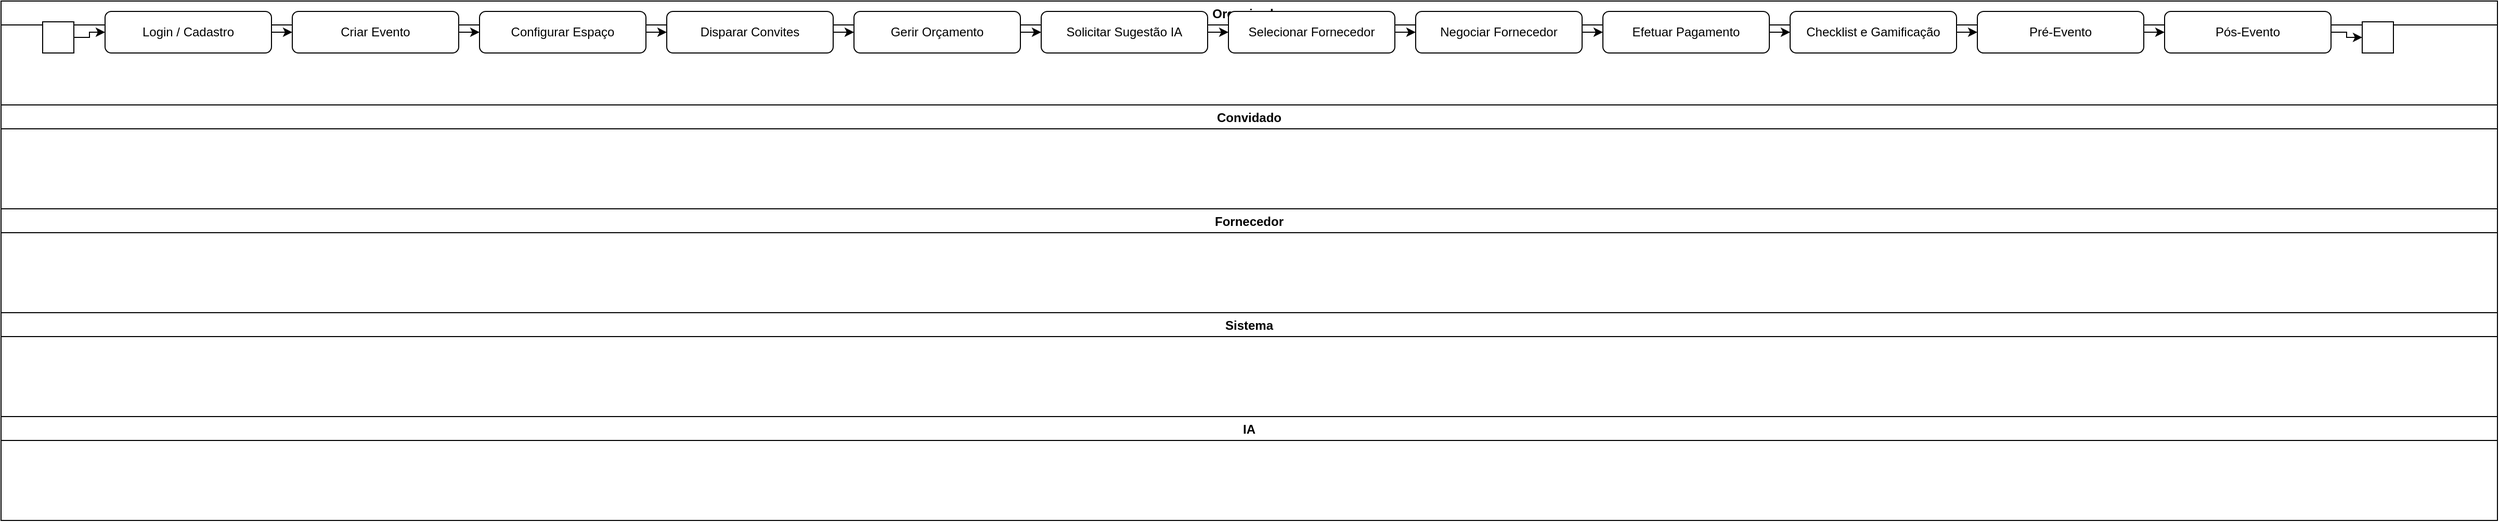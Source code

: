 
<mxfile>
  <diagram name="OrganizacaoEventoBPMN" id="0">
    <mxGraphModel dx="2400" dy="1000" grid="1" gridSize="10" guides="1" tooltips="1" connect="1" arrows="1" fold="1"
      page="1" pageScale="1" pageWidth="850" pageHeight="1100" math="0" shadow="0">
      <root>
        <mxCell id="0"/>
        <mxCell id="1" parent="0"/>
        
    <mxCell id="pool1" value="Organizador" style="swimlane" vertex="1" parent="1">
      <mxGeometry x="0" y="0" width="2400" height="100" as="geometry"/>
    </mxCell>
    
    <mxCell id="pool2" value="Convidado" style="swimlane" vertex="1" parent="1">
      <mxGeometry x="0" y="100" width="2400" height="100" as="geometry"/>
    </mxCell>
    
    <mxCell id="pool3" value="Fornecedor" style="swimlane" vertex="1" parent="1">
      <mxGeometry x="0" y="200" width="2400" height="100" as="geometry"/>
    </mxCell>
    
    <mxCell id="pool4" value="Sistema" style="swimlane" vertex="1" parent="1">
      <mxGeometry x="0" y="300" width="2400" height="100" as="geometry"/>
    </mxCell>
    
    <mxCell id="pool5" value="IA" style="swimlane" vertex="1" parent="1">
      <mxGeometry x="0" y="400" width="2400" height="100" as="geometry"/>
    </mxCell>
    
        
<mxCell id="start" value="" style="ellipse;whiteSpace=wrap;html=1;aspect=fixed;shape=startEvent;" vertex="1" parent="pool1">
  <mxGeometry x="40" y="20" width="30" height="30" as="geometry"/>
</mxCell>

        
    <mxCell id="task1" value="Login / Cadastro" style="rounded=1;whiteSpace=wrap;html=1;" vertex="1" parent="pool1">
      <mxGeometry x="100" y="10" width="160" height="40" as="geometry"/>
    </mxCell>
    
    <mxCell id="task2" value="Criar Evento" style="rounded=1;whiteSpace=wrap;html=1;" vertex="1" parent="pool1">
      <mxGeometry x="280" y="10" width="160" height="40" as="geometry"/>
    </mxCell>
    
    <mxCell id="task3" value="Configurar Espaço" style="rounded=1;whiteSpace=wrap;html=1;" vertex="1" parent="pool1">
      <mxGeometry x="460" y="10" width="160" height="40" as="geometry"/>
    </mxCell>
    
    <mxCell id="task4" value="Disparar Convites" style="rounded=1;whiteSpace=wrap;html=1;" vertex="1" parent="pool1">
      <mxGeometry x="640" y="10" width="160" height="40" as="geometry"/>
    </mxCell>
    
    <mxCell id="task5" value="Gerir Orçamento" style="rounded=1;whiteSpace=wrap;html=1;" vertex="1" parent="pool1">
      <mxGeometry x="820" y="10" width="160" height="40" as="geometry"/>
    </mxCell>
    
    <mxCell id="task6" value="Solicitar Sugestão IA" style="rounded=1;whiteSpace=wrap;html=1;" vertex="1" parent="pool1">
      <mxGeometry x="1000" y="10" width="160" height="40" as="geometry"/>
    </mxCell>
    
    <mxCell id="task7" value="Selecionar Fornecedor" style="rounded=1;whiteSpace=wrap;html=1;" vertex="1" parent="pool1">
      <mxGeometry x="1180" y="10" width="160" height="40" as="geometry"/>
    </mxCell>
    
    <mxCell id="task8" value="Negociar Fornecedor" style="rounded=1;whiteSpace=wrap;html=1;" vertex="1" parent="pool1">
      <mxGeometry x="1360" y="10" width="160" height="40" as="geometry"/>
    </mxCell>
    
    <mxCell id="task9" value="Efetuar Pagamento" style="rounded=1;whiteSpace=wrap;html=1;" vertex="1" parent="pool1">
      <mxGeometry x="1540" y="10" width="160" height="40" as="geometry"/>
    </mxCell>
    
    <mxCell id="task10" value="Checklist e Gamificação" style="rounded=1;whiteSpace=wrap;html=1;" vertex="1" parent="pool1">
      <mxGeometry x="1720" y="10" width="160" height="40" as="geometry"/>
    </mxCell>
    
    <mxCell id="task11" value="Pré-Evento" style="rounded=1;whiteSpace=wrap;html=1;" vertex="1" parent="pool1">
      <mxGeometry x="1900" y="10" width="160" height="40" as="geometry"/>
    </mxCell>
    
    <mxCell id="task12" value="Pós-Evento" style="rounded=1;whiteSpace=wrap;html=1;" vertex="1" parent="pool1">
      <mxGeometry x="2080" y="10" width="160" height="40" as="geometry"/>
    </mxCell>
    
        
<mxCell id="end" value="" style="ellipse;whiteSpace=wrap;html=1;aspect=fixed;shape=endEvent;" vertex="1" parent="pool1">
  <mxGeometry x="2270" y="20" width="30" height="30" as="geometry"/>
</mxCell>

        
    <mxCell id="edge0" style="edgeStyle=orthogonalEdgeStyle;rounded=0;" edge="1" source="start" target="task1" parent="1">
      <mxGeometry relative="1" as="geometry"/>
    </mxCell>
    
        
    <mxCell id="edge1" style="edgeStyle=orthogonalEdgeStyle;rounded=0;" edge="1" source="task1" target="task2" parent="1">
      <mxGeometry relative="1" as="geometry"/>
    </mxCell>
    
    <mxCell id="edge2" style="edgeStyle=orthogonalEdgeStyle;rounded=0;" edge="1" source="task2" target="task3" parent="1">
      <mxGeometry relative="1" as="geometry"/>
    </mxCell>
    
    <mxCell id="edge3" style="edgeStyle=orthogonalEdgeStyle;rounded=0;" edge="1" source="task3" target="task4" parent="1">
      <mxGeometry relative="1" as="geometry"/>
    </mxCell>
    
    <mxCell id="edge4" style="edgeStyle=orthogonalEdgeStyle;rounded=0;" edge="1" source="task4" target="task5" parent="1">
      <mxGeometry relative="1" as="geometry"/>
    </mxCell>
    
    <mxCell id="edge5" style="edgeStyle=orthogonalEdgeStyle;rounded=0;" edge="1" source="task5" target="task6" parent="1">
      <mxGeometry relative="1" as="geometry"/>
    </mxCell>
    
    <mxCell id="edge6" style="edgeStyle=orthogonalEdgeStyle;rounded=0;" edge="1" source="task6" target="task7" parent="1">
      <mxGeometry relative="1" as="geometry"/>
    </mxCell>
    
    <mxCell id="edge7" style="edgeStyle=orthogonalEdgeStyle;rounded=0;" edge="1" source="task7" target="task8" parent="1">
      <mxGeometry relative="1" as="geometry"/>
    </mxCell>
    
    <mxCell id="edge8" style="edgeStyle=orthogonalEdgeStyle;rounded=0;" edge="1" source="task8" target="task9" parent="1">
      <mxGeometry relative="1" as="geometry"/>
    </mxCell>
    
    <mxCell id="edge9" style="edgeStyle=orthogonalEdgeStyle;rounded=0;" edge="1" source="task9" target="task10" parent="1">
      <mxGeometry relative="1" as="geometry"/>
    </mxCell>
    
    <mxCell id="edge10" style="edgeStyle=orthogonalEdgeStyle;rounded=0;" edge="1" source="task10" target="task11" parent="1">
      <mxGeometry relative="1" as="geometry"/>
    </mxCell>
    
    <mxCell id="edge11" style="edgeStyle=orthogonalEdgeStyle;rounded=0;" edge="1" source="task11" target="task12" parent="1">
      <mxGeometry relative="1" as="geometry"/>
    </mxCell>
    
        
    <mxCell id="edge99" style="edgeStyle=orthogonalEdgeStyle;rounded=0;" edge="1" source="task12" target="end" parent="1">
      <mxGeometry relative="1" as="geometry"/>
    </mxCell>
    
      </root>
    </mxGraphModel>
  </diagram>
</mxfile>
